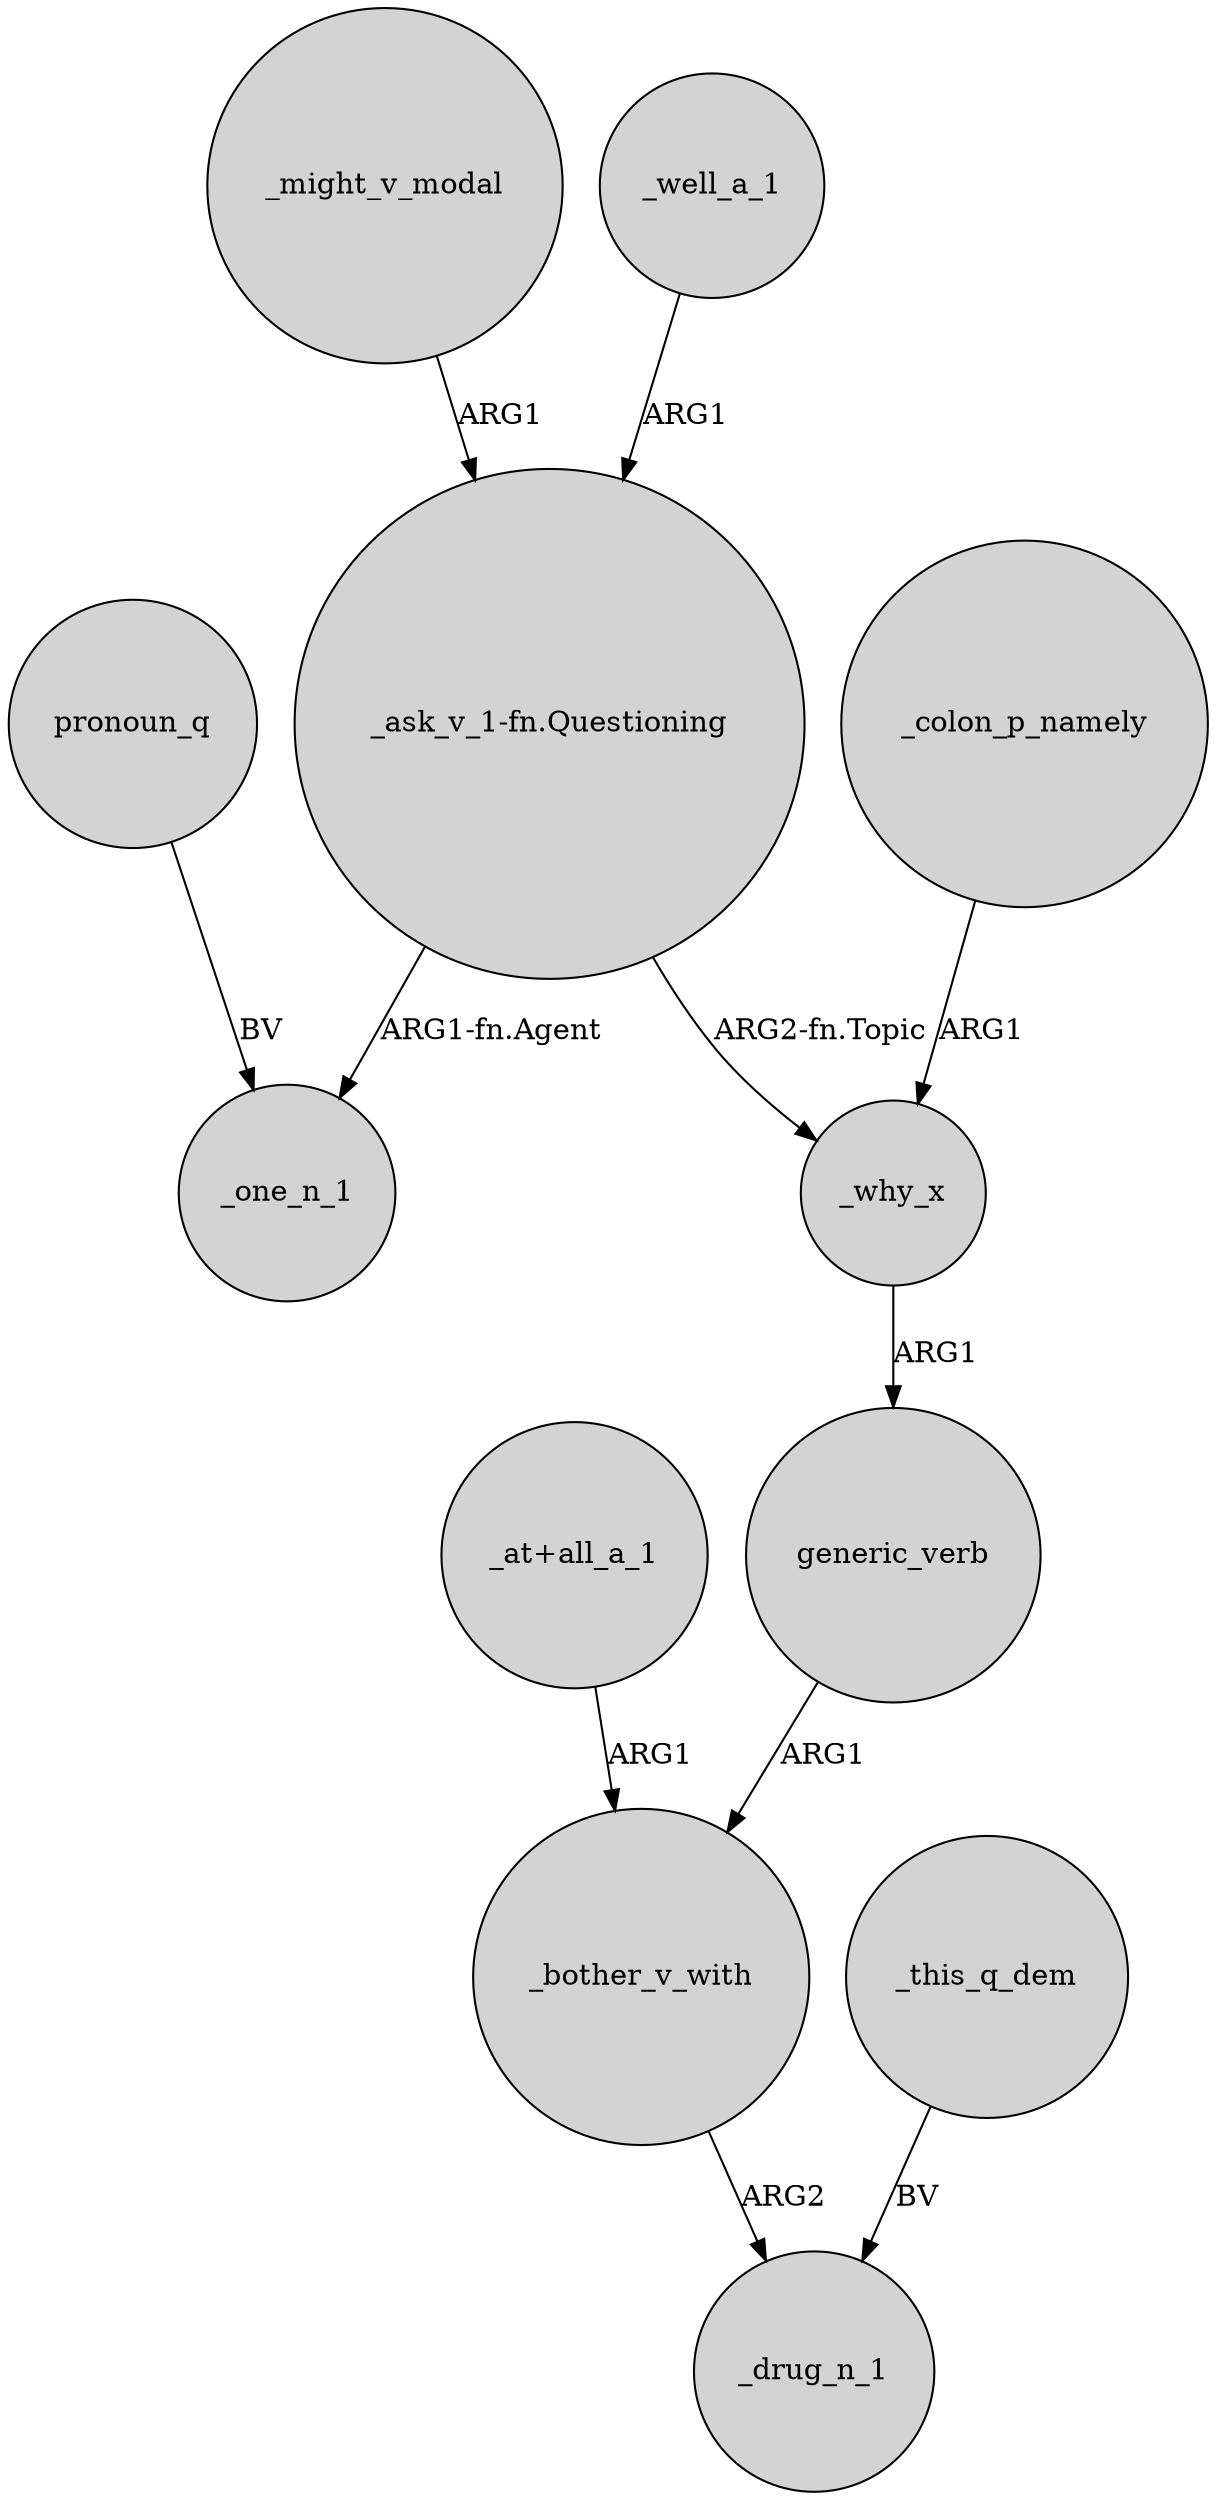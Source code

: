 digraph {
	node [shape=circle style=filled]
	"_at+all_a_1" -> _bother_v_with [label=ARG1]
	_bother_v_with -> _drug_n_1 [label=ARG2]
	_why_x -> generic_verb [label=ARG1]
	_this_q_dem -> _drug_n_1 [label=BV]
	"_ask_v_1-fn.Questioning" -> _why_x [label="ARG2-fn.Topic"]
	_might_v_modal -> "_ask_v_1-fn.Questioning" [label=ARG1]
	generic_verb -> _bother_v_with [label=ARG1]
	_well_a_1 -> "_ask_v_1-fn.Questioning" [label=ARG1]
	pronoun_q -> _one_n_1 [label=BV]
	_colon_p_namely -> _why_x [label=ARG1]
	"_ask_v_1-fn.Questioning" -> _one_n_1 [label="ARG1-fn.Agent"]
}
